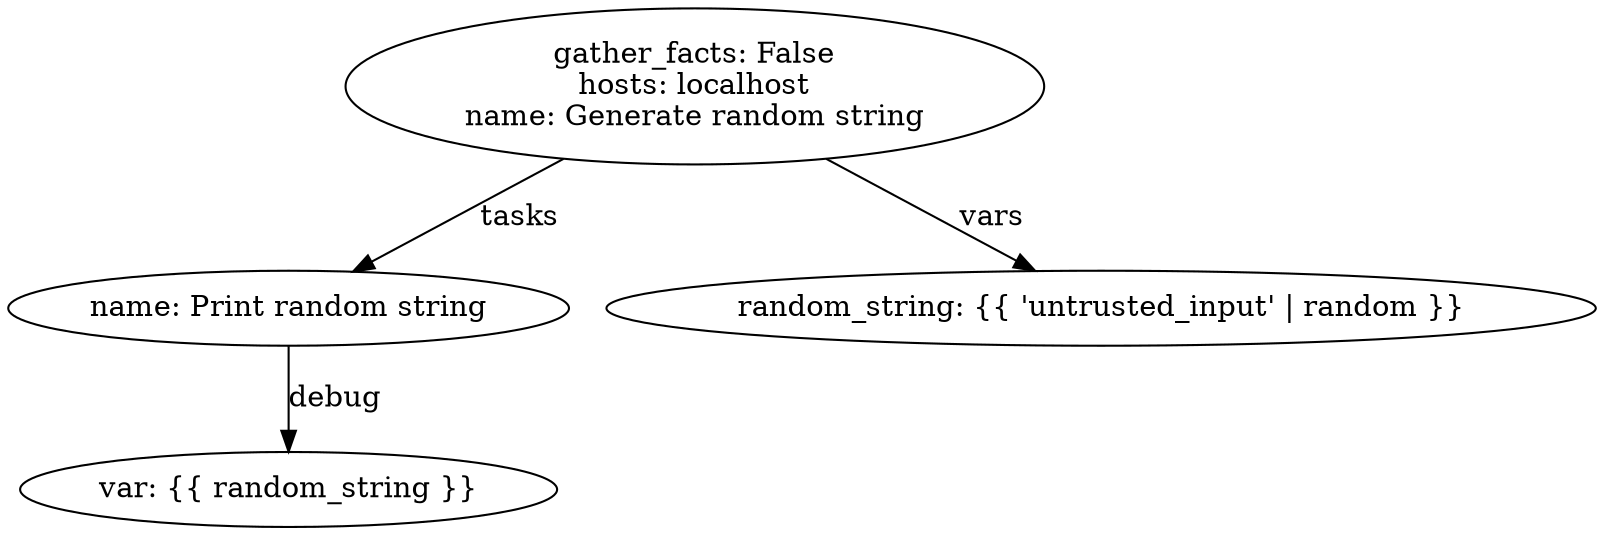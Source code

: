 digraph graphname {
2296 [label="var: {{ random_string }}\n"];
2295 [label="name: Print random string\n"];
2295 -> 2296 [label="debug"];
2297 [label="random_string: {{ 'untrusted_input' | random }}\n"];
2294 [label="gather_facts: False\nhosts: localhost\nname: Generate random string\n"];
2294 -> 2295 [label="tasks"];
2294 -> 2297 [label="vars"];
}
